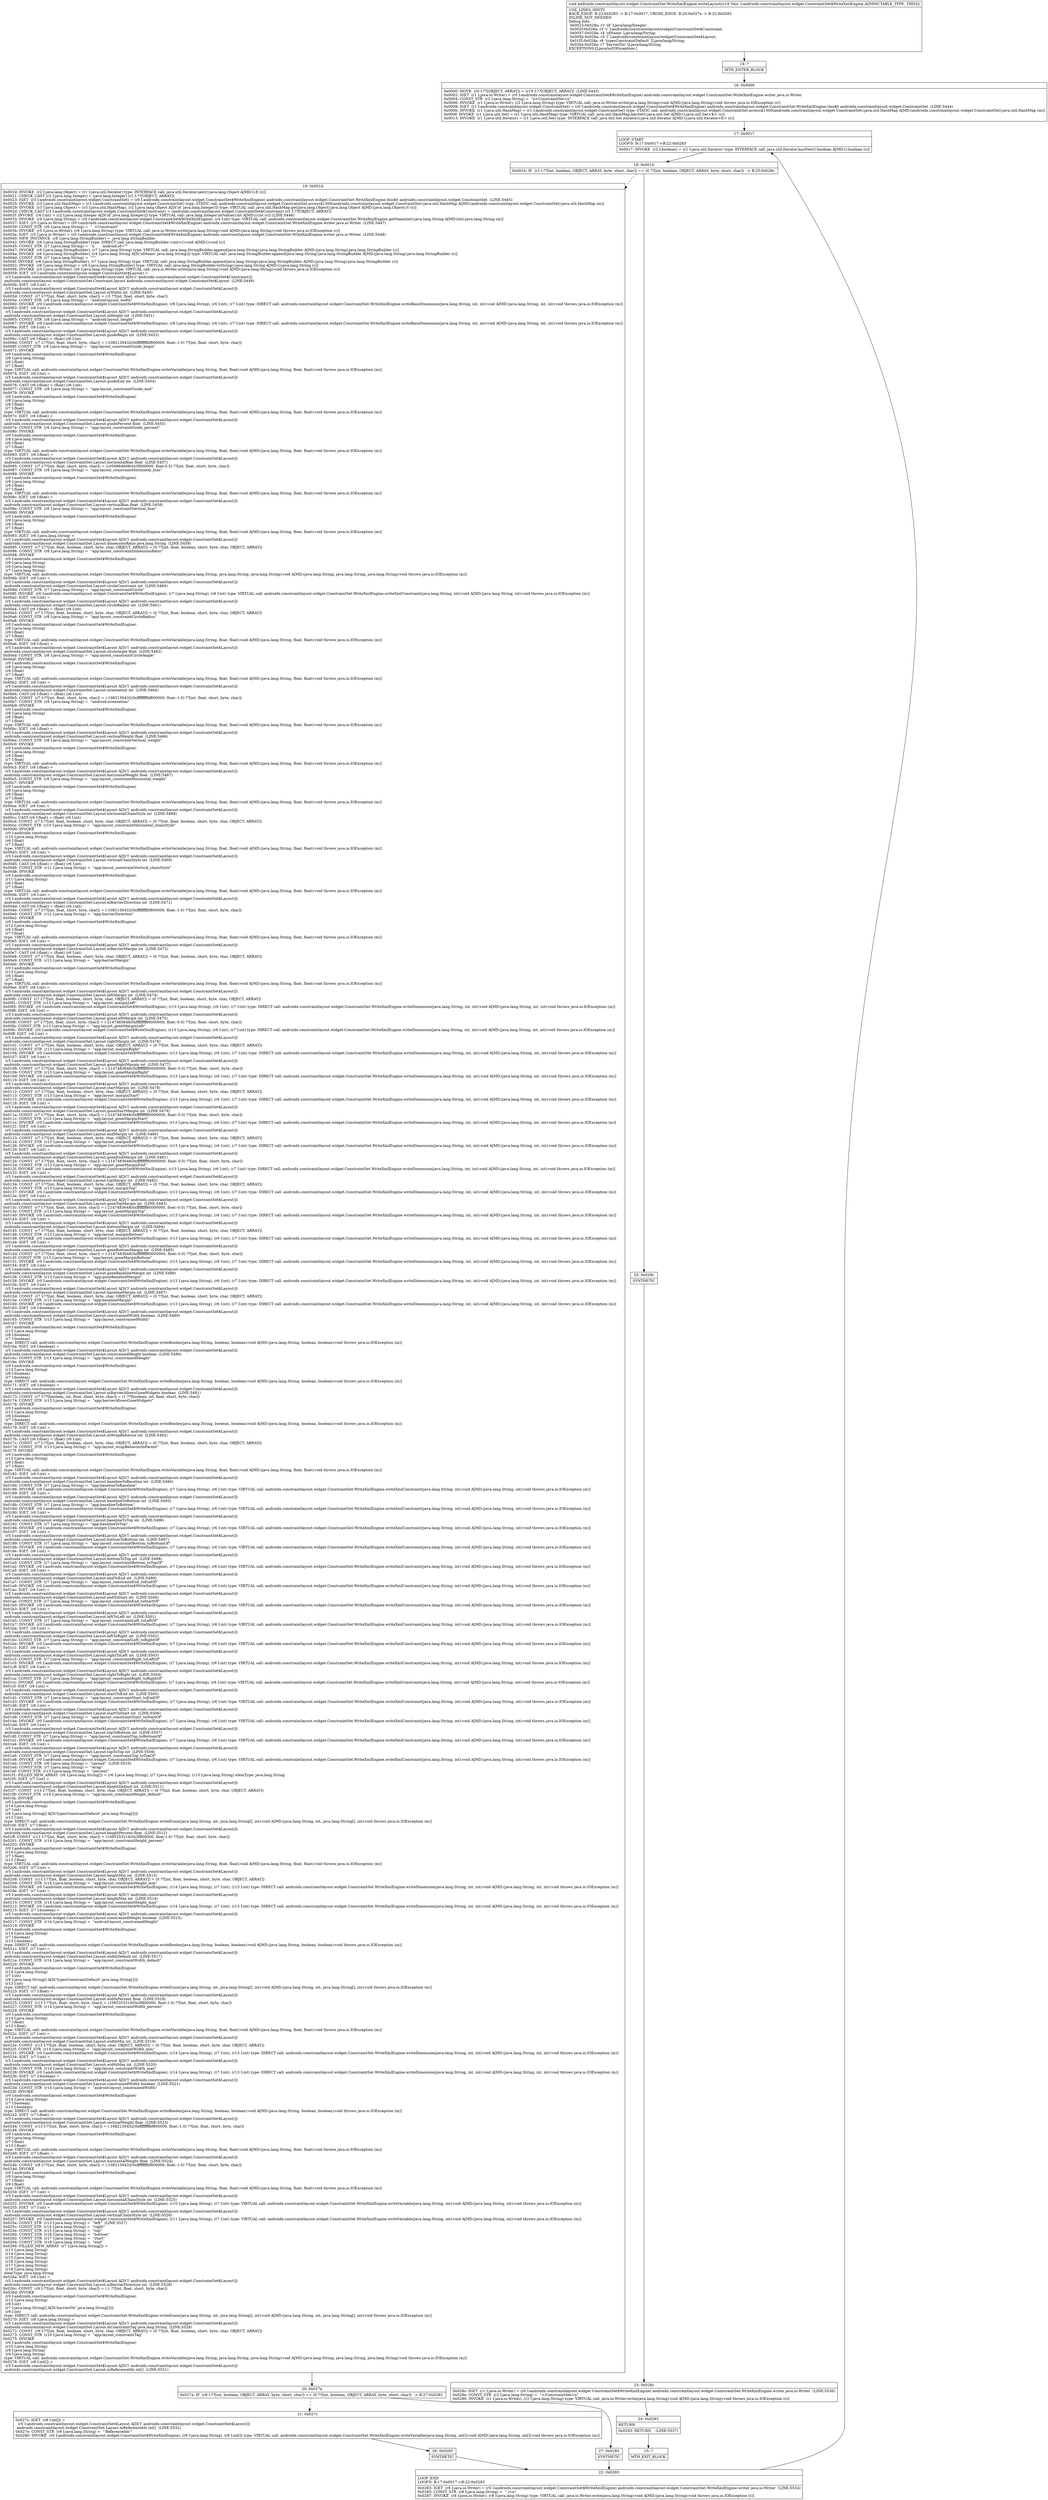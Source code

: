 digraph "CFG forandroidx.constraintlayout.widget.ConstraintSet.WriteXmlEngine.writeLayout()V" {
Node_14 [shape=record,label="{14\:\ ?|MTH_ENTER_BLOCK\l}"];
Node_16 [shape=record,label="{16\:\ 0x0000|0x0000: MOVE  (r0 I:??[OBJECT, ARRAY]) = (r19 I:??[OBJECT, ARRAY])  (LINE:5443)\l0x0002: IGET  (r1 I:java.io.Writer) = (r0 I:androidx.constraintlayout.widget.ConstraintSet$WriteXmlEngine) androidx.constraintlayout.widget.ConstraintSet.WriteXmlEngine.writer java.io.Writer \l0x0004: CONST_STR  (r2 I:java.lang.String) =  \"n\<ConstraintSet\>n\" \l0x0006: INVOKE  (r1 I:java.io.Writer), (r2 I:java.lang.String) type: VIRTUAL call: java.io.Writer.write(java.lang.String):void A[MD:(java.lang.String):void throws java.io.IOException (c)]\l0x0009: IGET  (r1 I:androidx.constraintlayout.widget.ConstraintSet) = (r0 I:androidx.constraintlayout.widget.ConstraintSet$WriteXmlEngine) androidx.constraintlayout.widget.ConstraintSet.WriteXmlEngine.this$0 androidx.constraintlayout.widget.ConstraintSet  (LINE:5444)\l0x000b: INVOKE  (r1 I:java.util.HashMap) = (r1 I:androidx.constraintlayout.widget.ConstraintSet) type: STATIC call: androidx.constraintlayout.widget.ConstraintSet.access$1300(androidx.constraintlayout.widget.ConstraintSet):java.util.HashMap A[MD:(androidx.constraintlayout.widget.ConstraintSet):java.util.HashMap (m)]\l0x000f: INVOKE  (r1 I:java.util.Set) = (r1 I:java.util.HashMap) type: VIRTUAL call: java.util.HashMap.keySet():java.util.Set A[MD:():java.util.Set\<K\> (c)]\l0x0013: INVOKE  (r1 I:java.util.Iterator) = (r1 I:java.util.Set) type: INTERFACE call: java.util.Set.iterator():java.util.Iterator A[MD:():java.util.Iterator\<E\> (c)]\l}"];
Node_17 [shape=record,label="{17\:\ 0x0017|LOOP_START\lLOOP:0: B:17:0x0017\-\>B:22:0x0283\l|0x0017: INVOKE  (r2 I:boolean) = (r1 I:java.util.Iterator) type: INTERFACE call: java.util.Iterator.hasNext():boolean A[MD:():boolean (c)]\l}"];
Node_18 [shape=record,label="{18\:\ 0x001b|0x001b: IF  (r2 I:??[int, boolean, OBJECT, ARRAY, byte, short, char]) == (0 ??[int, boolean, OBJECT, ARRAY, byte, short, char])  \-\> B:25:0x028c \l}"];
Node_19 [shape=record,label="{19\:\ 0x001d|0x001d: INVOKE  (r2 I:java.lang.Object) = (r1 I:java.util.Iterator) type: INTERFACE call: java.util.Iterator.next():java.lang.Object A[MD:():E (c)]\l0x0021: CHECK_CAST (r2 I:java.lang.Integer) = (java.lang.Integer) (r2 I:??[OBJECT, ARRAY]) \l0x0023: IGET  (r3 I:androidx.constraintlayout.widget.ConstraintSet) = (r0 I:androidx.constraintlayout.widget.ConstraintSet$WriteXmlEngine) androidx.constraintlayout.widget.ConstraintSet.WriteXmlEngine.this$0 androidx.constraintlayout.widget.ConstraintSet  (LINE:5445)\l0x0025: INVOKE  (r3 I:java.util.HashMap) = (r3 I:androidx.constraintlayout.widget.ConstraintSet) type: STATIC call: androidx.constraintlayout.widget.ConstraintSet.access$1300(androidx.constraintlayout.widget.ConstraintSet):java.util.HashMap A[MD:(androidx.constraintlayout.widget.ConstraintSet):java.util.HashMap (m)]\l0x0029: INVOKE  (r3 I:java.lang.Object) = (r3 I:java.util.HashMap), (r2 I:java.lang.Object A[D('id' java.lang.Integer)]) type: VIRTUAL call: java.util.HashMap.get(java.lang.Object):java.lang.Object A[MD:(java.lang.Object):V (c)]\l0x002d: CHECK_CAST (r3 I:androidx.constraintlayout.widget.ConstraintSet$Constraint) = (androidx.constraintlayout.widget.ConstraintSet$Constraint) (r3 I:??[OBJECT, ARRAY]) \l0x002f: INVOKE  (r4 I:int) = (r2 I:java.lang.Integer A[D('id' java.lang.Integer)]) type: VIRTUAL call: java.lang.Integer.intValue():int A[MD:():int (c)] (LINE:5446)\l0x0033: INVOKE  (r4 I:java.lang.String) = (r0 I:androidx.constraintlayout.widget.ConstraintSet$WriteXmlEngine), (r4 I:int) type: VIRTUAL call: androidx.constraintlayout.widget.ConstraintSet.WriteXmlEngine.getName(int):java.lang.String A[MD:(int):java.lang.String (m)]\l0x0037: IGET  (r5 I:java.io.Writer) = (r0 I:androidx.constraintlayout.widget.ConstraintSet$WriteXmlEngine) androidx.constraintlayout.widget.ConstraintSet.WriteXmlEngine.writer java.io.Writer  (LINE:5447)\l0x0039: CONST_STR  (r6 I:java.lang.String) =  \"  \<Constraint\" \l0x003b: INVOKE  (r5 I:java.io.Writer), (r6 I:java.lang.String) type: VIRTUAL call: java.io.Writer.write(java.lang.String):void A[MD:(java.lang.String):void throws java.io.IOException (c)]\l0x003e: IGET  (r5 I:java.io.Writer) = (r0 I:androidx.constraintlayout.widget.ConstraintSet$WriteXmlEngine) androidx.constraintlayout.widget.ConstraintSet.WriteXmlEngine.writer java.io.Writer  (LINE:5448)\l0x0040: NEW_INSTANCE  (r6 I:java.lang.StringBuilder) =  java.lang.StringBuilder \l0x0042: INVOKE  (r6 I:java.lang.StringBuilder) type: DIRECT call: java.lang.StringBuilder.\<init\>():void A[MD:():void (c)]\l0x0045: CONST_STR  (r7 I:java.lang.String) =  \"n       android:id=\"\" \l0x0047: INVOKE  (r6 I:java.lang.StringBuilder), (r7 I:java.lang.String) type: VIRTUAL call: java.lang.StringBuilder.append(java.lang.String):java.lang.StringBuilder A[MD:(java.lang.String):java.lang.StringBuilder (c)]\l0x004a: INVOKE  (r6 I:java.lang.StringBuilder), (r4 I:java.lang.String A[D('idName' java.lang.String)]) type: VIRTUAL call: java.lang.StringBuilder.append(java.lang.String):java.lang.StringBuilder A[MD:(java.lang.String):java.lang.StringBuilder (c)]\l0x004d: CONST_STR  (r7 I:java.lang.String) =  \"\"\" \l0x004f: INVOKE  (r6 I:java.lang.StringBuilder), (r7 I:java.lang.String) type: VIRTUAL call: java.lang.StringBuilder.append(java.lang.String):java.lang.StringBuilder A[MD:(java.lang.String):java.lang.StringBuilder (c)]\l0x0052: INVOKE  (r6 I:java.lang.String) = (r6 I:java.lang.StringBuilder) type: VIRTUAL call: java.lang.StringBuilder.toString():java.lang.String A[MD:():java.lang.String (c)]\l0x0056: INVOKE  (r5 I:java.io.Writer), (r6 I:java.lang.String) type: VIRTUAL call: java.io.Writer.write(java.lang.String):void A[MD:(java.lang.String):void throws java.io.IOException (c)]\l0x0059: IGET  (r5 I:androidx.constraintlayout.widget.ConstraintSet$Layout) = \l  (r3 I:androidx.constraintlayout.widget.ConstraintSet$Constraint A[D('c' androidx.constraintlayout.widget.ConstraintSet$Constraint)])\l androidx.constraintlayout.widget.ConstraintSet.Constraint.layout androidx.constraintlayout.widget.ConstraintSet$Layout  (LINE:5449)\l0x005b: IGET  (r6 I:int) = \l  (r5 I:androidx.constraintlayout.widget.ConstraintSet$Layout A[D('l' androidx.constraintlayout.widget.ConstraintSet$Layout)])\l androidx.constraintlayout.widget.ConstraintSet.Layout.mWidth int  (LINE:5450)\l0x005d: CONST  (r7 I:??[int, float, short, byte, char]) = (\-5 ??[int, float, short, byte, char]) \l0x005e: CONST_STR  (r8 I:java.lang.String) =  \"android:layout_width\" \l0x0060: INVOKE  (r0 I:androidx.constraintlayout.widget.ConstraintSet$WriteXmlEngine), (r8 I:java.lang.String), (r6 I:int), (r7 I:int) type: DIRECT call: androidx.constraintlayout.widget.ConstraintSet.WriteXmlEngine.writeBaseDimension(java.lang.String, int, int):void A[MD:(java.lang.String, int, int):void throws java.io.IOException (m)]\l0x0063: IGET  (r6 I:int) = \l  (r5 I:androidx.constraintlayout.widget.ConstraintSet$Layout A[D('l' androidx.constraintlayout.widget.ConstraintSet$Layout)])\l androidx.constraintlayout.widget.ConstraintSet.Layout.mHeight int  (LINE:5451)\l0x0065: CONST_STR  (r8 I:java.lang.String) =  \"android:layout_height\" \l0x0067: INVOKE  (r0 I:androidx.constraintlayout.widget.ConstraintSet$WriteXmlEngine), (r8 I:java.lang.String), (r6 I:int), (r7 I:int) type: DIRECT call: androidx.constraintlayout.widget.ConstraintSet.WriteXmlEngine.writeBaseDimension(java.lang.String, int, int):void A[MD:(java.lang.String, int, int):void throws java.io.IOException (m)]\l0x006a: IGET  (r6 I:int) = \l  (r5 I:androidx.constraintlayout.widget.ConstraintSet$Layout A[D('l' androidx.constraintlayout.widget.ConstraintSet$Layout)])\l androidx.constraintlayout.widget.ConstraintSet.Layout.guideBegin int  (LINE:5453)\l0x006c: CAST (r6 I:float) = (float) (r6 I:int) \l0x006d: CONST  (r7 I:??[int, float, short, byte, char]) = (\-1082130432(0xffffffffbf800000, float:\-1.0) ??[int, float, short, byte, char]) \l0x006f: CONST_STR  (r8 I:java.lang.String) =  \"app:layout_constraintGuide_begin\" \l0x0071: INVOKE  \l  (r0 I:androidx.constraintlayout.widget.ConstraintSet$WriteXmlEngine)\l  (r8 I:java.lang.String)\l  (r6 I:float)\l  (r7 I:float)\l type: VIRTUAL call: androidx.constraintlayout.widget.ConstraintSet.WriteXmlEngine.writeVariable(java.lang.String, float, float):void A[MD:(java.lang.String, float, float):void throws java.io.IOException (m)]\l0x0074: IGET  (r6 I:int) = \l  (r5 I:androidx.constraintlayout.widget.ConstraintSet$Layout A[D('l' androidx.constraintlayout.widget.ConstraintSet$Layout)])\l androidx.constraintlayout.widget.ConstraintSet.Layout.guideEnd int  (LINE:5454)\l0x0076: CAST (r6 I:float) = (float) (r6 I:int) \l0x0077: CONST_STR  (r8 I:java.lang.String) =  \"app:layout_constraintGuide_end\" \l0x0079: INVOKE  \l  (r0 I:androidx.constraintlayout.widget.ConstraintSet$WriteXmlEngine)\l  (r8 I:java.lang.String)\l  (r6 I:float)\l  (r7 I:float)\l type: VIRTUAL call: androidx.constraintlayout.widget.ConstraintSet.WriteXmlEngine.writeVariable(java.lang.String, float, float):void A[MD:(java.lang.String, float, float):void throws java.io.IOException (m)]\l0x007c: IGET  (r6 I:float) = \l  (r5 I:androidx.constraintlayout.widget.ConstraintSet$Layout A[D('l' androidx.constraintlayout.widget.ConstraintSet$Layout)])\l androidx.constraintlayout.widget.ConstraintSet.Layout.guidePercent float  (LINE:5455)\l0x007e: CONST_STR  (r8 I:java.lang.String) =  \"app:layout_constraintGuide_percent\" \l0x0080: INVOKE  \l  (r0 I:androidx.constraintlayout.widget.ConstraintSet$WriteXmlEngine)\l  (r8 I:java.lang.String)\l  (r6 I:float)\l  (r7 I:float)\l type: VIRTUAL call: androidx.constraintlayout.widget.ConstraintSet.WriteXmlEngine.writeVariable(java.lang.String, float, float):void A[MD:(java.lang.String, float, float):void throws java.io.IOException (m)]\l0x0083: IGET  (r6 I:float) = \l  (r5 I:androidx.constraintlayout.widget.ConstraintSet$Layout A[D('l' androidx.constraintlayout.widget.ConstraintSet$Layout)])\l androidx.constraintlayout.widget.ConstraintSet.Layout.horizontalBias float  (LINE:5457)\l0x0085: CONST  (r7 I:??[int, float, short, byte, char]) = (1056964608(0x3f000000, float:0.5) ??[int, float, short, byte, char]) \l0x0087: CONST_STR  (r8 I:java.lang.String) =  \"app:layout_constraintHorizontal_bias\" \l0x0089: INVOKE  \l  (r0 I:androidx.constraintlayout.widget.ConstraintSet$WriteXmlEngine)\l  (r8 I:java.lang.String)\l  (r6 I:float)\l  (r7 I:float)\l type: VIRTUAL call: androidx.constraintlayout.widget.ConstraintSet.WriteXmlEngine.writeVariable(java.lang.String, float, float):void A[MD:(java.lang.String, float, float):void throws java.io.IOException (m)]\l0x008c: IGET  (r6 I:float) = \l  (r5 I:androidx.constraintlayout.widget.ConstraintSet$Layout A[D('l' androidx.constraintlayout.widget.ConstraintSet$Layout)])\l androidx.constraintlayout.widget.ConstraintSet.Layout.verticalBias float  (LINE:5458)\l0x008e: CONST_STR  (r8 I:java.lang.String) =  \"app:layout_constraintVertical_bias\" \l0x0090: INVOKE  \l  (r0 I:androidx.constraintlayout.widget.ConstraintSet$WriteXmlEngine)\l  (r8 I:java.lang.String)\l  (r6 I:float)\l  (r7 I:float)\l type: VIRTUAL call: androidx.constraintlayout.widget.ConstraintSet.WriteXmlEngine.writeVariable(java.lang.String, float, float):void A[MD:(java.lang.String, float, float):void throws java.io.IOException (m)]\l0x0093: IGET  (r6 I:java.lang.String) = \l  (r5 I:androidx.constraintlayout.widget.ConstraintSet$Layout A[D('l' androidx.constraintlayout.widget.ConstraintSet$Layout)])\l androidx.constraintlayout.widget.ConstraintSet.Layout.dimensionRatio java.lang.String  (LINE:5459)\l0x0095: CONST  (r7 I:??[int, float, boolean, short, byte, char, OBJECT, ARRAY]) = (0 ??[int, float, boolean, short, byte, char, OBJECT, ARRAY]) \l0x0096: CONST_STR  (r8 I:java.lang.String) =  \"app:layout_constraintDimensionRatio\" \l0x0098: INVOKE  \l  (r0 I:androidx.constraintlayout.widget.ConstraintSet$WriteXmlEngine)\l  (r8 I:java.lang.String)\l  (r6 I:java.lang.String)\l  (r7 I:java.lang.String)\l type: VIRTUAL call: androidx.constraintlayout.widget.ConstraintSet.WriteXmlEngine.writeVariable(java.lang.String, java.lang.String, java.lang.String):void A[MD:(java.lang.String, java.lang.String, java.lang.String):void throws java.io.IOException (m)]\l0x009b: IGET  (r6 I:int) = \l  (r5 I:androidx.constraintlayout.widget.ConstraintSet$Layout A[D('l' androidx.constraintlayout.widget.ConstraintSet$Layout)])\l androidx.constraintlayout.widget.ConstraintSet.Layout.circleConstraint int  (LINE:5460)\l0x009d: CONST_STR  (r7 I:java.lang.String) =  \"app:layout_constraintCircle\" \l0x009f: INVOKE  (r0 I:androidx.constraintlayout.widget.ConstraintSet$WriteXmlEngine), (r7 I:java.lang.String), (r6 I:int) type: VIRTUAL call: androidx.constraintlayout.widget.ConstraintSet.WriteXmlEngine.writeXmlConstraint(java.lang.String, int):void A[MD:(java.lang.String, int):void throws java.io.IOException (m)]\l0x00a2: IGET  (r6 I:int) = \l  (r5 I:androidx.constraintlayout.widget.ConstraintSet$Layout A[D('l' androidx.constraintlayout.widget.ConstraintSet$Layout)])\l androidx.constraintlayout.widget.ConstraintSet.Layout.circleRadius int  (LINE:5461)\l0x00a4: CAST (r6 I:float) = (float) (r6 I:int) \l0x00a5: CONST  (r7 I:??[int, float, boolean, short, byte, char, OBJECT, ARRAY]) = (0 ??[int, float, boolean, short, byte, char, OBJECT, ARRAY]) \l0x00a6: CONST_STR  (r8 I:java.lang.String) =  \"app:layout_constraintCircleRadius\" \l0x00a8: INVOKE  \l  (r0 I:androidx.constraintlayout.widget.ConstraintSet$WriteXmlEngine)\l  (r8 I:java.lang.String)\l  (r6 I:float)\l  (r7 I:float)\l type: VIRTUAL call: androidx.constraintlayout.widget.ConstraintSet.WriteXmlEngine.writeVariable(java.lang.String, float, float):void A[MD:(java.lang.String, float, float):void throws java.io.IOException (m)]\l0x00ab: IGET  (r6 I:float) = \l  (r5 I:androidx.constraintlayout.widget.ConstraintSet$Layout A[D('l' androidx.constraintlayout.widget.ConstraintSet$Layout)])\l androidx.constraintlayout.widget.ConstraintSet.Layout.circleAngle float  (LINE:5462)\l0x00ad: CONST_STR  (r8 I:java.lang.String) =  \"app:layout_constraintCircleAngle\" \l0x00af: INVOKE  \l  (r0 I:androidx.constraintlayout.widget.ConstraintSet$WriteXmlEngine)\l  (r8 I:java.lang.String)\l  (r6 I:float)\l  (r7 I:float)\l type: VIRTUAL call: androidx.constraintlayout.widget.ConstraintSet.WriteXmlEngine.writeVariable(java.lang.String, float, float):void A[MD:(java.lang.String, float, float):void throws java.io.IOException (m)]\l0x00b2: IGET  (r6 I:int) = \l  (r5 I:androidx.constraintlayout.widget.ConstraintSet$Layout A[D('l' androidx.constraintlayout.widget.ConstraintSet$Layout)])\l androidx.constraintlayout.widget.ConstraintSet.Layout.orientation int  (LINE:5464)\l0x00b4: CAST (r6 I:float) = (float) (r6 I:int) \l0x00b5: CONST  (r7 I:??[int, float, short, byte, char]) = (\-1082130432(0xffffffffbf800000, float:\-1.0) ??[int, float, short, byte, char]) \l0x00b7: CONST_STR  (r8 I:java.lang.String) =  \"android:orientation\" \l0x00b9: INVOKE  \l  (r0 I:androidx.constraintlayout.widget.ConstraintSet$WriteXmlEngine)\l  (r8 I:java.lang.String)\l  (r6 I:float)\l  (r7 I:float)\l type: VIRTUAL call: androidx.constraintlayout.widget.ConstraintSet.WriteXmlEngine.writeVariable(java.lang.String, float, float):void A[MD:(java.lang.String, float, float):void throws java.io.IOException (m)]\l0x00bc: IGET  (r6 I:float) = \l  (r5 I:androidx.constraintlayout.widget.ConstraintSet$Layout A[D('l' androidx.constraintlayout.widget.ConstraintSet$Layout)])\l androidx.constraintlayout.widget.ConstraintSet.Layout.verticalWeight float  (LINE:5466)\l0x00be: CONST_STR  (r8 I:java.lang.String) =  \"app:layout_constraintVertical_weight\" \l0x00c0: INVOKE  \l  (r0 I:androidx.constraintlayout.widget.ConstraintSet$WriteXmlEngine)\l  (r8 I:java.lang.String)\l  (r6 I:float)\l  (r7 I:float)\l type: VIRTUAL call: androidx.constraintlayout.widget.ConstraintSet.WriteXmlEngine.writeVariable(java.lang.String, float, float):void A[MD:(java.lang.String, float, float):void throws java.io.IOException (m)]\l0x00c3: IGET  (r6 I:float) = \l  (r5 I:androidx.constraintlayout.widget.ConstraintSet$Layout A[D('l' androidx.constraintlayout.widget.ConstraintSet$Layout)])\l androidx.constraintlayout.widget.ConstraintSet.Layout.horizontalWeight float  (LINE:5467)\l0x00c5: CONST_STR  (r9 I:java.lang.String) =  \"app:layout_constraintHorizontal_weight\" \l0x00c7: INVOKE  \l  (r0 I:androidx.constraintlayout.widget.ConstraintSet$WriteXmlEngine)\l  (r9 I:java.lang.String)\l  (r6 I:float)\l  (r7 I:float)\l type: VIRTUAL call: androidx.constraintlayout.widget.ConstraintSet.WriteXmlEngine.writeVariable(java.lang.String, float, float):void A[MD:(java.lang.String, float, float):void throws java.io.IOException (m)]\l0x00ca: IGET  (r6 I:int) = \l  (r5 I:androidx.constraintlayout.widget.ConstraintSet$Layout A[D('l' androidx.constraintlayout.widget.ConstraintSet$Layout)])\l androidx.constraintlayout.widget.ConstraintSet.Layout.horizontalChainStyle int  (LINE:5468)\l0x00cc: CAST (r6 I:float) = (float) (r6 I:int) \l0x00cd: CONST  (r7 I:??[int, float, boolean, short, byte, char, OBJECT, ARRAY]) = (0 ??[int, float, boolean, short, byte, char, OBJECT, ARRAY]) \l0x00ce: CONST_STR  (r10 I:java.lang.String) =  \"app:layout_constraintHorizontal_chainStyle\" \l0x00d0: INVOKE  \l  (r0 I:androidx.constraintlayout.widget.ConstraintSet$WriteXmlEngine)\l  (r10 I:java.lang.String)\l  (r6 I:float)\l  (r7 I:float)\l type: VIRTUAL call: androidx.constraintlayout.widget.ConstraintSet.WriteXmlEngine.writeVariable(java.lang.String, float, float):void A[MD:(java.lang.String, float, float):void throws java.io.IOException (m)]\l0x00d3: IGET  (r6 I:int) = \l  (r5 I:androidx.constraintlayout.widget.ConstraintSet$Layout A[D('l' androidx.constraintlayout.widget.ConstraintSet$Layout)])\l androidx.constraintlayout.widget.ConstraintSet.Layout.verticalChainStyle int  (LINE:5469)\l0x00d5: CAST (r6 I:float) = (float) (r6 I:int) \l0x00d6: CONST_STR  (r11 I:java.lang.String) =  \"app:layout_constraintVertical_chainStyle\" \l0x00d8: INVOKE  \l  (r0 I:androidx.constraintlayout.widget.ConstraintSet$WriteXmlEngine)\l  (r11 I:java.lang.String)\l  (r6 I:float)\l  (r7 I:float)\l type: VIRTUAL call: androidx.constraintlayout.widget.ConstraintSet.WriteXmlEngine.writeVariable(java.lang.String, float, float):void A[MD:(java.lang.String, float, float):void throws java.io.IOException (m)]\l0x00db: IGET  (r6 I:int) = \l  (r5 I:androidx.constraintlayout.widget.ConstraintSet$Layout A[D('l' androidx.constraintlayout.widget.ConstraintSet$Layout)])\l androidx.constraintlayout.widget.ConstraintSet.Layout.mBarrierDirection int  (LINE:5471)\l0x00dd: CAST (r6 I:float) = (float) (r6 I:int) \l0x00de: CONST  (r7 I:??[int, float, short, byte, char]) = (\-1082130432(0xffffffffbf800000, float:\-1.0) ??[int, float, short, byte, char]) \l0x00e0: CONST_STR  (r12 I:java.lang.String) =  \"app:barrierDirection\" \l0x00e2: INVOKE  \l  (r0 I:androidx.constraintlayout.widget.ConstraintSet$WriteXmlEngine)\l  (r12 I:java.lang.String)\l  (r6 I:float)\l  (r7 I:float)\l type: VIRTUAL call: androidx.constraintlayout.widget.ConstraintSet.WriteXmlEngine.writeVariable(java.lang.String, float, float):void A[MD:(java.lang.String, float, float):void throws java.io.IOException (m)]\l0x00e5: IGET  (r6 I:int) = \l  (r5 I:androidx.constraintlayout.widget.ConstraintSet$Layout A[D('l' androidx.constraintlayout.widget.ConstraintSet$Layout)])\l androidx.constraintlayout.widget.ConstraintSet.Layout.mBarrierMargin int  (LINE:5472)\l0x00e7: CAST (r6 I:float) = (float) (r6 I:int) \l0x00e8: CONST  (r7 I:??[int, float, boolean, short, byte, char, OBJECT, ARRAY]) = (0 ??[int, float, boolean, short, byte, char, OBJECT, ARRAY]) \l0x00e9: CONST_STR  (r13 I:java.lang.String) =  \"app:barrierMargin\" \l0x00eb: INVOKE  \l  (r0 I:androidx.constraintlayout.widget.ConstraintSet$WriteXmlEngine)\l  (r13 I:java.lang.String)\l  (r6 I:float)\l  (r7 I:float)\l type: VIRTUAL call: androidx.constraintlayout.widget.ConstraintSet.WriteXmlEngine.writeVariable(java.lang.String, float, float):void A[MD:(java.lang.String, float, float):void throws java.io.IOException (m)]\l0x00ee: IGET  (r6 I:int) = \l  (r5 I:androidx.constraintlayout.widget.ConstraintSet$Layout A[D('l' androidx.constraintlayout.widget.ConstraintSet$Layout)])\l androidx.constraintlayout.widget.ConstraintSet.Layout.leftMargin int  (LINE:5474)\l0x00f0: CONST  (r7 I:??[int, float, boolean, short, byte, char, OBJECT, ARRAY]) = (0 ??[int, float, boolean, short, byte, char, OBJECT, ARRAY]) \l0x00f1: CONST_STR  (r13 I:java.lang.String) =  \"app:layout_marginLeft\" \l0x00f3: INVOKE  (r0 I:androidx.constraintlayout.widget.ConstraintSet$WriteXmlEngine), (r13 I:java.lang.String), (r6 I:int), (r7 I:int) type: DIRECT call: androidx.constraintlayout.widget.ConstraintSet.WriteXmlEngine.writeDimension(java.lang.String, int, int):void A[MD:(java.lang.String, int, int):void throws java.io.IOException (m)]\l0x00f6: IGET  (r6 I:int) = \l  (r5 I:androidx.constraintlayout.widget.ConstraintSet$Layout A[D('l' androidx.constraintlayout.widget.ConstraintSet$Layout)])\l androidx.constraintlayout.widget.ConstraintSet.Layout.goneLeftMargin int  (LINE:5475)\l0x00f8: CONST  (r7 I:??[int, float, short, byte, char]) = (\-2147483648(0xffffffff80000000, float:\-0.0) ??[int, float, short, byte, char]) \l0x00fa: CONST_STR  (r13 I:java.lang.String) =  \"app:layout_goneMarginLeft\" \l0x00fc: INVOKE  (r0 I:androidx.constraintlayout.widget.ConstraintSet$WriteXmlEngine), (r13 I:java.lang.String), (r6 I:int), (r7 I:int) type: DIRECT call: androidx.constraintlayout.widget.ConstraintSet.WriteXmlEngine.writeDimension(java.lang.String, int, int):void A[MD:(java.lang.String, int, int):void throws java.io.IOException (m)]\l0x00ff: IGET  (r6 I:int) = \l  (r5 I:androidx.constraintlayout.widget.ConstraintSet$Layout A[D('l' androidx.constraintlayout.widget.ConstraintSet$Layout)])\l androidx.constraintlayout.widget.ConstraintSet.Layout.rightMargin int  (LINE:5476)\l0x0101: CONST  (r7 I:??[int, float, boolean, short, byte, char, OBJECT, ARRAY]) = (0 ??[int, float, boolean, short, byte, char, OBJECT, ARRAY]) \l0x0102: CONST_STR  (r13 I:java.lang.String) =  \"app:layout_marginRight\" \l0x0104: INVOKE  (r0 I:androidx.constraintlayout.widget.ConstraintSet$WriteXmlEngine), (r13 I:java.lang.String), (r6 I:int), (r7 I:int) type: DIRECT call: androidx.constraintlayout.widget.ConstraintSet.WriteXmlEngine.writeDimension(java.lang.String, int, int):void A[MD:(java.lang.String, int, int):void throws java.io.IOException (m)]\l0x0107: IGET  (r6 I:int) = \l  (r5 I:androidx.constraintlayout.widget.ConstraintSet$Layout A[D('l' androidx.constraintlayout.widget.ConstraintSet$Layout)])\l androidx.constraintlayout.widget.ConstraintSet.Layout.goneRightMargin int  (LINE:5477)\l0x0109: CONST  (r7 I:??[int, float, short, byte, char]) = (\-2147483648(0xffffffff80000000, float:\-0.0) ??[int, float, short, byte, char]) \l0x010b: CONST_STR  (r13 I:java.lang.String) =  \"app:layout_goneMarginRight\" \l0x010d: INVOKE  (r0 I:androidx.constraintlayout.widget.ConstraintSet$WriteXmlEngine), (r13 I:java.lang.String), (r6 I:int), (r7 I:int) type: DIRECT call: androidx.constraintlayout.widget.ConstraintSet.WriteXmlEngine.writeDimension(java.lang.String, int, int):void A[MD:(java.lang.String, int, int):void throws java.io.IOException (m)]\l0x0110: IGET  (r6 I:int) = \l  (r5 I:androidx.constraintlayout.widget.ConstraintSet$Layout A[D('l' androidx.constraintlayout.widget.ConstraintSet$Layout)])\l androidx.constraintlayout.widget.ConstraintSet.Layout.startMargin int  (LINE:5478)\l0x0112: CONST  (r7 I:??[int, float, boolean, short, byte, char, OBJECT, ARRAY]) = (0 ??[int, float, boolean, short, byte, char, OBJECT, ARRAY]) \l0x0113: CONST_STR  (r13 I:java.lang.String) =  \"app:layout_marginStart\" \l0x0115: INVOKE  (r0 I:androidx.constraintlayout.widget.ConstraintSet$WriteXmlEngine), (r13 I:java.lang.String), (r6 I:int), (r7 I:int) type: DIRECT call: androidx.constraintlayout.widget.ConstraintSet.WriteXmlEngine.writeDimension(java.lang.String, int, int):void A[MD:(java.lang.String, int, int):void throws java.io.IOException (m)]\l0x0118: IGET  (r6 I:int) = \l  (r5 I:androidx.constraintlayout.widget.ConstraintSet$Layout A[D('l' androidx.constraintlayout.widget.ConstraintSet$Layout)])\l androidx.constraintlayout.widget.ConstraintSet.Layout.goneStartMargin int  (LINE:5479)\l0x011a: CONST  (r7 I:??[int, float, short, byte, char]) = (\-2147483648(0xffffffff80000000, float:\-0.0) ??[int, float, short, byte, char]) \l0x011c: CONST_STR  (r13 I:java.lang.String) =  \"app:layout_goneMarginStart\" \l0x011e: INVOKE  (r0 I:androidx.constraintlayout.widget.ConstraintSet$WriteXmlEngine), (r13 I:java.lang.String), (r6 I:int), (r7 I:int) type: DIRECT call: androidx.constraintlayout.widget.ConstraintSet.WriteXmlEngine.writeDimension(java.lang.String, int, int):void A[MD:(java.lang.String, int, int):void throws java.io.IOException (m)]\l0x0121: IGET  (r6 I:int) = \l  (r5 I:androidx.constraintlayout.widget.ConstraintSet$Layout A[D('l' androidx.constraintlayout.widget.ConstraintSet$Layout)])\l androidx.constraintlayout.widget.ConstraintSet.Layout.endMargin int  (LINE:5480)\l0x0123: CONST  (r7 I:??[int, float, boolean, short, byte, char, OBJECT, ARRAY]) = (0 ??[int, float, boolean, short, byte, char, OBJECT, ARRAY]) \l0x0124: CONST_STR  (r13 I:java.lang.String) =  \"app:layout_marginEnd\" \l0x0126: INVOKE  (r0 I:androidx.constraintlayout.widget.ConstraintSet$WriteXmlEngine), (r13 I:java.lang.String), (r6 I:int), (r7 I:int) type: DIRECT call: androidx.constraintlayout.widget.ConstraintSet.WriteXmlEngine.writeDimension(java.lang.String, int, int):void A[MD:(java.lang.String, int, int):void throws java.io.IOException (m)]\l0x0129: IGET  (r6 I:int) = \l  (r5 I:androidx.constraintlayout.widget.ConstraintSet$Layout A[D('l' androidx.constraintlayout.widget.ConstraintSet$Layout)])\l androidx.constraintlayout.widget.ConstraintSet.Layout.goneEndMargin int  (LINE:5481)\l0x012b: CONST  (r7 I:??[int, float, short, byte, char]) = (\-2147483648(0xffffffff80000000, float:\-0.0) ??[int, float, short, byte, char]) \l0x012d: CONST_STR  (r13 I:java.lang.String) =  \"app:layout_goneMarginEnd\" \l0x012f: INVOKE  (r0 I:androidx.constraintlayout.widget.ConstraintSet$WriteXmlEngine), (r13 I:java.lang.String), (r6 I:int), (r7 I:int) type: DIRECT call: androidx.constraintlayout.widget.ConstraintSet.WriteXmlEngine.writeDimension(java.lang.String, int, int):void A[MD:(java.lang.String, int, int):void throws java.io.IOException (m)]\l0x0132: IGET  (r6 I:int) = \l  (r5 I:androidx.constraintlayout.widget.ConstraintSet$Layout A[D('l' androidx.constraintlayout.widget.ConstraintSet$Layout)])\l androidx.constraintlayout.widget.ConstraintSet.Layout.topMargin int  (LINE:5482)\l0x0134: CONST  (r7 I:??[int, float, boolean, short, byte, char, OBJECT, ARRAY]) = (0 ??[int, float, boolean, short, byte, char, OBJECT, ARRAY]) \l0x0135: CONST_STR  (r13 I:java.lang.String) =  \"app:layout_marginTop\" \l0x0137: INVOKE  (r0 I:androidx.constraintlayout.widget.ConstraintSet$WriteXmlEngine), (r13 I:java.lang.String), (r6 I:int), (r7 I:int) type: DIRECT call: androidx.constraintlayout.widget.ConstraintSet.WriteXmlEngine.writeDimension(java.lang.String, int, int):void A[MD:(java.lang.String, int, int):void throws java.io.IOException (m)]\l0x013a: IGET  (r6 I:int) = \l  (r5 I:androidx.constraintlayout.widget.ConstraintSet$Layout A[D('l' androidx.constraintlayout.widget.ConstraintSet$Layout)])\l androidx.constraintlayout.widget.ConstraintSet.Layout.goneTopMargin int  (LINE:5483)\l0x013c: CONST  (r7 I:??[int, float, short, byte, char]) = (\-2147483648(0xffffffff80000000, float:\-0.0) ??[int, float, short, byte, char]) \l0x013e: CONST_STR  (r13 I:java.lang.String) =  \"app:layout_goneMarginTop\" \l0x0140: INVOKE  (r0 I:androidx.constraintlayout.widget.ConstraintSet$WriteXmlEngine), (r13 I:java.lang.String), (r6 I:int), (r7 I:int) type: DIRECT call: androidx.constraintlayout.widget.ConstraintSet.WriteXmlEngine.writeDimension(java.lang.String, int, int):void A[MD:(java.lang.String, int, int):void throws java.io.IOException (m)]\l0x0143: IGET  (r6 I:int) = \l  (r5 I:androidx.constraintlayout.widget.ConstraintSet$Layout A[D('l' androidx.constraintlayout.widget.ConstraintSet$Layout)])\l androidx.constraintlayout.widget.ConstraintSet.Layout.bottomMargin int  (LINE:5484)\l0x0145: CONST  (r7 I:??[int, float, boolean, short, byte, char, OBJECT, ARRAY]) = (0 ??[int, float, boolean, short, byte, char, OBJECT, ARRAY]) \l0x0146: CONST_STR  (r13 I:java.lang.String) =  \"app:layout_marginBottom\" \l0x0148: INVOKE  (r0 I:androidx.constraintlayout.widget.ConstraintSet$WriteXmlEngine), (r13 I:java.lang.String), (r6 I:int), (r7 I:int) type: DIRECT call: androidx.constraintlayout.widget.ConstraintSet.WriteXmlEngine.writeDimension(java.lang.String, int, int):void A[MD:(java.lang.String, int, int):void throws java.io.IOException (m)]\l0x014b: IGET  (r6 I:int) = \l  (r5 I:androidx.constraintlayout.widget.ConstraintSet$Layout A[D('l' androidx.constraintlayout.widget.ConstraintSet$Layout)])\l androidx.constraintlayout.widget.ConstraintSet.Layout.goneBottomMargin int  (LINE:5485)\l0x014d: CONST  (r7 I:??[int, float, short, byte, char]) = (\-2147483648(0xffffffff80000000, float:\-0.0) ??[int, float, short, byte, char]) \l0x014f: CONST_STR  (r13 I:java.lang.String) =  \"app:layout_goneMarginBottom\" \l0x0151: INVOKE  (r0 I:androidx.constraintlayout.widget.ConstraintSet$WriteXmlEngine), (r13 I:java.lang.String), (r6 I:int), (r7 I:int) type: DIRECT call: androidx.constraintlayout.widget.ConstraintSet.WriteXmlEngine.writeDimension(java.lang.String, int, int):void A[MD:(java.lang.String, int, int):void throws java.io.IOException (m)]\l0x0154: IGET  (r6 I:int) = \l  (r5 I:androidx.constraintlayout.widget.ConstraintSet$Layout A[D('l' androidx.constraintlayout.widget.ConstraintSet$Layout)])\l androidx.constraintlayout.widget.ConstraintSet.Layout.goneBaselineMargin int  (LINE:5486)\l0x0156: CONST_STR  (r13 I:java.lang.String) =  \"app:goneBaselineMargin\" \l0x0158: INVOKE  (r0 I:androidx.constraintlayout.widget.ConstraintSet$WriteXmlEngine), (r13 I:java.lang.String), (r6 I:int), (r7 I:int) type: DIRECT call: androidx.constraintlayout.widget.ConstraintSet.WriteXmlEngine.writeDimension(java.lang.String, int, int):void A[MD:(java.lang.String, int, int):void throws java.io.IOException (m)]\l0x015b: IGET  (r6 I:int) = \l  (r5 I:androidx.constraintlayout.widget.ConstraintSet$Layout A[D('l' androidx.constraintlayout.widget.ConstraintSet$Layout)])\l androidx.constraintlayout.widget.ConstraintSet.Layout.baselineMargin int  (LINE:5487)\l0x015d: CONST  (r7 I:??[int, float, boolean, short, byte, char, OBJECT, ARRAY]) = (0 ??[int, float, boolean, short, byte, char, OBJECT, ARRAY]) \l0x015e: CONST_STR  (r13 I:java.lang.String) =  \"app:baselineMargin\" \l0x0160: INVOKE  (r0 I:androidx.constraintlayout.widget.ConstraintSet$WriteXmlEngine), (r13 I:java.lang.String), (r6 I:int), (r7 I:int) type: DIRECT call: androidx.constraintlayout.widget.ConstraintSet.WriteXmlEngine.writeDimension(java.lang.String, int, int):void A[MD:(java.lang.String, int, int):void throws java.io.IOException (m)]\l0x0163: IGET  (r6 I:boolean) = \l  (r5 I:androidx.constraintlayout.widget.ConstraintSet$Layout A[D('l' androidx.constraintlayout.widget.ConstraintSet$Layout)])\l androidx.constraintlayout.widget.ConstraintSet.Layout.constrainedWidth boolean  (LINE:5489)\l0x0165: CONST_STR  (r13 I:java.lang.String) =  \"app:layout_constrainedWidth\" \l0x0167: INVOKE  \l  (r0 I:androidx.constraintlayout.widget.ConstraintSet$WriteXmlEngine)\l  (r13 I:java.lang.String)\l  (r6 I:boolean)\l  (r7 I:boolean)\l type: DIRECT call: androidx.constraintlayout.widget.ConstraintSet.WriteXmlEngine.writeBoolen(java.lang.String, boolean, boolean):void A[MD:(java.lang.String, boolean, boolean):void throws java.io.IOException (m)]\l0x016a: IGET  (r6 I:boolean) = \l  (r5 I:androidx.constraintlayout.widget.ConstraintSet$Layout A[D('l' androidx.constraintlayout.widget.ConstraintSet$Layout)])\l androidx.constraintlayout.widget.ConstraintSet.Layout.constrainedHeight boolean  (LINE:5490)\l0x016c: CONST_STR  (r13 I:java.lang.String) =  \"app:layout_constrainedHeight\" \l0x016e: INVOKE  \l  (r0 I:androidx.constraintlayout.widget.ConstraintSet$WriteXmlEngine)\l  (r13 I:java.lang.String)\l  (r6 I:boolean)\l  (r7 I:boolean)\l type: DIRECT call: androidx.constraintlayout.widget.ConstraintSet.WriteXmlEngine.writeBoolen(java.lang.String, boolean, boolean):void A[MD:(java.lang.String, boolean, boolean):void throws java.io.IOException (m)]\l0x0171: IGET  (r6 I:boolean) = \l  (r5 I:androidx.constraintlayout.widget.ConstraintSet$Layout A[D('l' androidx.constraintlayout.widget.ConstraintSet$Layout)])\l androidx.constraintlayout.widget.ConstraintSet.Layout.mBarrierAllowsGoneWidgets boolean  (LINE:5491)\l0x0173: CONST  (r7 I:??[boolean, int, float, short, byte, char]) = (1 ??[boolean, int, float, short, byte, char]) \l0x0174: CONST_STR  (r13 I:java.lang.String) =  \"app:barrierAllowsGoneWidgets\" \l0x0176: INVOKE  \l  (r0 I:androidx.constraintlayout.widget.ConstraintSet$WriteXmlEngine)\l  (r13 I:java.lang.String)\l  (r6 I:boolean)\l  (r7 I:boolean)\l type: DIRECT call: androidx.constraintlayout.widget.ConstraintSet.WriteXmlEngine.writeBoolen(java.lang.String, boolean, boolean):void A[MD:(java.lang.String, boolean, boolean):void throws java.io.IOException (m)]\l0x0179: IGET  (r6 I:int) = \l  (r5 I:androidx.constraintlayout.widget.ConstraintSet$Layout A[D('l' androidx.constraintlayout.widget.ConstraintSet$Layout)])\l androidx.constraintlayout.widget.ConstraintSet.Layout.mWrapBehavior int  (LINE:5492)\l0x017b: CAST (r6 I:float) = (float) (r6 I:int) \l0x017c: CONST  (r7 I:??[int, float, boolean, short, byte, char, OBJECT, ARRAY]) = (0 ??[int, float, boolean, short, byte, char, OBJECT, ARRAY]) \l0x017d: CONST_STR  (r13 I:java.lang.String) =  \"app:layout_wrapBehaviorInParent\" \l0x017f: INVOKE  \l  (r0 I:androidx.constraintlayout.widget.ConstraintSet$WriteXmlEngine)\l  (r13 I:java.lang.String)\l  (r6 I:float)\l  (r7 I:float)\l type: VIRTUAL call: androidx.constraintlayout.widget.ConstraintSet.WriteXmlEngine.writeVariable(java.lang.String, float, float):void A[MD:(java.lang.String, float, float):void throws java.io.IOException (m)]\l0x0182: IGET  (r6 I:int) = \l  (r5 I:androidx.constraintlayout.widget.ConstraintSet$Layout A[D('l' androidx.constraintlayout.widget.ConstraintSet$Layout)])\l androidx.constraintlayout.widget.ConstraintSet.Layout.baselineToBaseline int  (LINE:5494)\l0x0184: CONST_STR  (r7 I:java.lang.String) =  \"app:baselineToBaseline\" \l0x0186: INVOKE  (r0 I:androidx.constraintlayout.widget.ConstraintSet$WriteXmlEngine), (r7 I:java.lang.String), (r6 I:int) type: VIRTUAL call: androidx.constraintlayout.widget.ConstraintSet.WriteXmlEngine.writeXmlConstraint(java.lang.String, int):void A[MD:(java.lang.String, int):void throws java.io.IOException (m)]\l0x0189: IGET  (r6 I:int) = \l  (r5 I:androidx.constraintlayout.widget.ConstraintSet$Layout A[D('l' androidx.constraintlayout.widget.ConstraintSet$Layout)])\l androidx.constraintlayout.widget.ConstraintSet.Layout.baselineToBottom int  (LINE:5495)\l0x018b: CONST_STR  (r7 I:java.lang.String) =  \"app:baselineToBottom\" \l0x018d: INVOKE  (r0 I:androidx.constraintlayout.widget.ConstraintSet$WriteXmlEngine), (r7 I:java.lang.String), (r6 I:int) type: VIRTUAL call: androidx.constraintlayout.widget.ConstraintSet.WriteXmlEngine.writeXmlConstraint(java.lang.String, int):void A[MD:(java.lang.String, int):void throws java.io.IOException (m)]\l0x0190: IGET  (r6 I:int) = \l  (r5 I:androidx.constraintlayout.widget.ConstraintSet$Layout A[D('l' androidx.constraintlayout.widget.ConstraintSet$Layout)])\l androidx.constraintlayout.widget.ConstraintSet.Layout.baselineToTop int  (LINE:5496)\l0x0192: CONST_STR  (r7 I:java.lang.String) =  \"app:baselineToTop\" \l0x0194: INVOKE  (r0 I:androidx.constraintlayout.widget.ConstraintSet$WriteXmlEngine), (r7 I:java.lang.String), (r6 I:int) type: VIRTUAL call: androidx.constraintlayout.widget.ConstraintSet.WriteXmlEngine.writeXmlConstraint(java.lang.String, int):void A[MD:(java.lang.String, int):void throws java.io.IOException (m)]\l0x0197: IGET  (r6 I:int) = \l  (r5 I:androidx.constraintlayout.widget.ConstraintSet$Layout A[D('l' androidx.constraintlayout.widget.ConstraintSet$Layout)])\l androidx.constraintlayout.widget.ConstraintSet.Layout.bottomToBottom int  (LINE:5497)\l0x0199: CONST_STR  (r7 I:java.lang.String) =  \"app:layout_constraintBottom_toBottomOf\" \l0x019b: INVOKE  (r0 I:androidx.constraintlayout.widget.ConstraintSet$WriteXmlEngine), (r7 I:java.lang.String), (r6 I:int) type: VIRTUAL call: androidx.constraintlayout.widget.ConstraintSet.WriteXmlEngine.writeXmlConstraint(java.lang.String, int):void A[MD:(java.lang.String, int):void throws java.io.IOException (m)]\l0x019e: IGET  (r6 I:int) = \l  (r5 I:androidx.constraintlayout.widget.ConstraintSet$Layout A[D('l' androidx.constraintlayout.widget.ConstraintSet$Layout)])\l androidx.constraintlayout.widget.ConstraintSet.Layout.bottomToTop int  (LINE:5498)\l0x01a0: CONST_STR  (r7 I:java.lang.String) =  \"app:layout_constraintBottom_toTopOf\" \l0x01a2: INVOKE  (r0 I:androidx.constraintlayout.widget.ConstraintSet$WriteXmlEngine), (r7 I:java.lang.String), (r6 I:int) type: VIRTUAL call: androidx.constraintlayout.widget.ConstraintSet.WriteXmlEngine.writeXmlConstraint(java.lang.String, int):void A[MD:(java.lang.String, int):void throws java.io.IOException (m)]\l0x01a5: IGET  (r6 I:int) = \l  (r5 I:androidx.constraintlayout.widget.ConstraintSet$Layout A[D('l' androidx.constraintlayout.widget.ConstraintSet$Layout)])\l androidx.constraintlayout.widget.ConstraintSet.Layout.endToEnd int  (LINE:5499)\l0x01a7: CONST_STR  (r7 I:java.lang.String) =  \"app:layout_constraintEnd_toEndOf\" \l0x01a9: INVOKE  (r0 I:androidx.constraintlayout.widget.ConstraintSet$WriteXmlEngine), (r7 I:java.lang.String), (r6 I:int) type: VIRTUAL call: androidx.constraintlayout.widget.ConstraintSet.WriteXmlEngine.writeXmlConstraint(java.lang.String, int):void A[MD:(java.lang.String, int):void throws java.io.IOException (m)]\l0x01ac: IGET  (r6 I:int) = \l  (r5 I:androidx.constraintlayout.widget.ConstraintSet$Layout A[D('l' androidx.constraintlayout.widget.ConstraintSet$Layout)])\l androidx.constraintlayout.widget.ConstraintSet.Layout.endToStart int  (LINE:5500)\l0x01ae: CONST_STR  (r7 I:java.lang.String) =  \"app:layout_constraintEnd_toStartOf\" \l0x01b0: INVOKE  (r0 I:androidx.constraintlayout.widget.ConstraintSet$WriteXmlEngine), (r7 I:java.lang.String), (r6 I:int) type: VIRTUAL call: androidx.constraintlayout.widget.ConstraintSet.WriteXmlEngine.writeXmlConstraint(java.lang.String, int):void A[MD:(java.lang.String, int):void throws java.io.IOException (m)]\l0x01b3: IGET  (r6 I:int) = \l  (r5 I:androidx.constraintlayout.widget.ConstraintSet$Layout A[D('l' androidx.constraintlayout.widget.ConstraintSet$Layout)])\l androidx.constraintlayout.widget.ConstraintSet.Layout.leftToLeft int  (LINE:5501)\l0x01b5: CONST_STR  (r7 I:java.lang.String) =  \"app:layout_constraintLeft_toLeftOf\" \l0x01b7: INVOKE  (r0 I:androidx.constraintlayout.widget.ConstraintSet$WriteXmlEngine), (r7 I:java.lang.String), (r6 I:int) type: VIRTUAL call: androidx.constraintlayout.widget.ConstraintSet.WriteXmlEngine.writeXmlConstraint(java.lang.String, int):void A[MD:(java.lang.String, int):void throws java.io.IOException (m)]\l0x01ba: IGET  (r6 I:int) = \l  (r5 I:androidx.constraintlayout.widget.ConstraintSet$Layout A[D('l' androidx.constraintlayout.widget.ConstraintSet$Layout)])\l androidx.constraintlayout.widget.ConstraintSet.Layout.leftToRight int  (LINE:5502)\l0x01bc: CONST_STR  (r7 I:java.lang.String) =  \"app:layout_constraintLeft_toRightOf\" \l0x01be: INVOKE  (r0 I:androidx.constraintlayout.widget.ConstraintSet$WriteXmlEngine), (r7 I:java.lang.String), (r6 I:int) type: VIRTUAL call: androidx.constraintlayout.widget.ConstraintSet.WriteXmlEngine.writeXmlConstraint(java.lang.String, int):void A[MD:(java.lang.String, int):void throws java.io.IOException (m)]\l0x01c1: IGET  (r6 I:int) = \l  (r5 I:androidx.constraintlayout.widget.ConstraintSet$Layout A[D('l' androidx.constraintlayout.widget.ConstraintSet$Layout)])\l androidx.constraintlayout.widget.ConstraintSet.Layout.rightToLeft int  (LINE:5503)\l0x01c3: CONST_STR  (r7 I:java.lang.String) =  \"app:layout_constraintRight_toLeftOf\" \l0x01c5: INVOKE  (r0 I:androidx.constraintlayout.widget.ConstraintSet$WriteXmlEngine), (r7 I:java.lang.String), (r6 I:int) type: VIRTUAL call: androidx.constraintlayout.widget.ConstraintSet.WriteXmlEngine.writeXmlConstraint(java.lang.String, int):void A[MD:(java.lang.String, int):void throws java.io.IOException (m)]\l0x01c8: IGET  (r6 I:int) = \l  (r5 I:androidx.constraintlayout.widget.ConstraintSet$Layout A[D('l' androidx.constraintlayout.widget.ConstraintSet$Layout)])\l androidx.constraintlayout.widget.ConstraintSet.Layout.rightToRight int  (LINE:5504)\l0x01ca: CONST_STR  (r7 I:java.lang.String) =  \"app:layout_constraintRight_toRightOf\" \l0x01cc: INVOKE  (r0 I:androidx.constraintlayout.widget.ConstraintSet$WriteXmlEngine), (r7 I:java.lang.String), (r6 I:int) type: VIRTUAL call: androidx.constraintlayout.widget.ConstraintSet.WriteXmlEngine.writeXmlConstraint(java.lang.String, int):void A[MD:(java.lang.String, int):void throws java.io.IOException (m)]\l0x01cf: IGET  (r6 I:int) = \l  (r5 I:androidx.constraintlayout.widget.ConstraintSet$Layout A[D('l' androidx.constraintlayout.widget.ConstraintSet$Layout)])\l androidx.constraintlayout.widget.ConstraintSet.Layout.startToEnd int  (LINE:5505)\l0x01d1: CONST_STR  (r7 I:java.lang.String) =  \"app:layout_constraintStart_toEndOf\" \l0x01d3: INVOKE  (r0 I:androidx.constraintlayout.widget.ConstraintSet$WriteXmlEngine), (r7 I:java.lang.String), (r6 I:int) type: VIRTUAL call: androidx.constraintlayout.widget.ConstraintSet.WriteXmlEngine.writeXmlConstraint(java.lang.String, int):void A[MD:(java.lang.String, int):void throws java.io.IOException (m)]\l0x01d6: IGET  (r6 I:int) = \l  (r5 I:androidx.constraintlayout.widget.ConstraintSet$Layout A[D('l' androidx.constraintlayout.widget.ConstraintSet$Layout)])\l androidx.constraintlayout.widget.ConstraintSet.Layout.startToStart int  (LINE:5506)\l0x01d8: CONST_STR  (r7 I:java.lang.String) =  \"app:layout_constraintStart_toStartOf\" \l0x01da: INVOKE  (r0 I:androidx.constraintlayout.widget.ConstraintSet$WriteXmlEngine), (r7 I:java.lang.String), (r6 I:int) type: VIRTUAL call: androidx.constraintlayout.widget.ConstraintSet.WriteXmlEngine.writeXmlConstraint(java.lang.String, int):void A[MD:(java.lang.String, int):void throws java.io.IOException (m)]\l0x01dd: IGET  (r6 I:int) = \l  (r5 I:androidx.constraintlayout.widget.ConstraintSet$Layout A[D('l' androidx.constraintlayout.widget.ConstraintSet$Layout)])\l androidx.constraintlayout.widget.ConstraintSet.Layout.topToBottom int  (LINE:5507)\l0x01df: CONST_STR  (r7 I:java.lang.String) =  \"app:layout_constraintTop_toBottomOf\" \l0x01e1: INVOKE  (r0 I:androidx.constraintlayout.widget.ConstraintSet$WriteXmlEngine), (r7 I:java.lang.String), (r6 I:int) type: VIRTUAL call: androidx.constraintlayout.widget.ConstraintSet.WriteXmlEngine.writeXmlConstraint(java.lang.String, int):void A[MD:(java.lang.String, int):void throws java.io.IOException (m)]\l0x01e4: IGET  (r6 I:int) = \l  (r5 I:androidx.constraintlayout.widget.ConstraintSet$Layout A[D('l' androidx.constraintlayout.widget.ConstraintSet$Layout)])\l androidx.constraintlayout.widget.ConstraintSet.Layout.topToTop int  (LINE:5508)\l0x01e6: CONST_STR  (r7 I:java.lang.String) =  \"app:layout_constraintTop_toTopOf\" \l0x01e8: INVOKE  (r0 I:androidx.constraintlayout.widget.ConstraintSet$WriteXmlEngine), (r7 I:java.lang.String), (r6 I:int) type: VIRTUAL call: androidx.constraintlayout.widget.ConstraintSet.WriteXmlEngine.writeXmlConstraint(java.lang.String, int):void A[MD:(java.lang.String, int):void throws java.io.IOException (m)]\l0x01eb: CONST_STR  (r6 I:java.lang.String) =  \"spread\"  (LINE:5510)\l0x01ed: CONST_STR  (r7 I:java.lang.String) =  \"wrap\" \l0x01ef: CONST_STR  (r13 I:java.lang.String) =  \"percent\" \l0x01f1: FILLED_NEW_ARRAY  (r6 I:java.lang.String[]) = (r6 I:java.lang.String), (r7 I:java.lang.String), (r13 I:java.lang.String) elemType: java.lang.String \l0x01f5: IGET  (r7 I:int) = \l  (r5 I:androidx.constraintlayout.widget.ConstraintSet$Layout A[D('l' androidx.constraintlayout.widget.ConstraintSet$Layout)])\l androidx.constraintlayout.widget.ConstraintSet.Layout.heightDefault int  (LINE:5511)\l0x01f7: CONST  (r13 I:??[int, float, boolean, short, byte, char, OBJECT, ARRAY]) = (0 ??[int, float, boolean, short, byte, char, OBJECT, ARRAY]) \l0x01f8: CONST_STR  (r14 I:java.lang.String) =  \"app:layout_constraintHeight_default\" \l0x01fa: INVOKE  \l  (r0 I:androidx.constraintlayout.widget.ConstraintSet$WriteXmlEngine)\l  (r14 I:java.lang.String)\l  (r7 I:int)\l  (r6 I:java.lang.String[] A[D('typesConstraintDefault' java.lang.String[])])\l  (r13 I:int)\l type: DIRECT call: androidx.constraintlayout.widget.ConstraintSet.WriteXmlEngine.writeEnum(java.lang.String, int, java.lang.String[], int):void A[MD:(java.lang.String, int, java.lang.String[], int):void throws java.io.IOException (m)]\l0x01fd: IGET  (r7 I:float) = \l  (r5 I:androidx.constraintlayout.widget.ConstraintSet$Layout A[D('l' androidx.constraintlayout.widget.ConstraintSet$Layout)])\l androidx.constraintlayout.widget.ConstraintSet.Layout.heightPercent float  (LINE:5512)\l0x01ff: CONST  (r13 I:??[int, float, short, byte, char]) = (1065353216(0x3f800000, float:1.0) ??[int, float, short, byte, char]) \l0x0201: CONST_STR  (r14 I:java.lang.String) =  \"app:layout_constraintHeight_percent\" \l0x0203: INVOKE  \l  (r0 I:androidx.constraintlayout.widget.ConstraintSet$WriteXmlEngine)\l  (r14 I:java.lang.String)\l  (r7 I:float)\l  (r13 I:float)\l type: VIRTUAL call: androidx.constraintlayout.widget.ConstraintSet.WriteXmlEngine.writeVariable(java.lang.String, float, float):void A[MD:(java.lang.String, float, float):void throws java.io.IOException (m)]\l0x0206: IGET  (r7 I:int) = \l  (r5 I:androidx.constraintlayout.widget.ConstraintSet$Layout A[D('l' androidx.constraintlayout.widget.ConstraintSet$Layout)])\l androidx.constraintlayout.widget.ConstraintSet.Layout.heightMin int  (LINE:5513)\l0x0208: CONST  (r13 I:??[int, float, boolean, short, byte, char, OBJECT, ARRAY]) = (0 ??[int, float, boolean, short, byte, char, OBJECT, ARRAY]) \l0x0209: CONST_STR  (r14 I:java.lang.String) =  \"app:layout_constraintHeight_min\" \l0x020b: INVOKE  (r0 I:androidx.constraintlayout.widget.ConstraintSet$WriteXmlEngine), (r14 I:java.lang.String), (r7 I:int), (r13 I:int) type: DIRECT call: androidx.constraintlayout.widget.ConstraintSet.WriteXmlEngine.writeDimension(java.lang.String, int, int):void A[MD:(java.lang.String, int, int):void throws java.io.IOException (m)]\l0x020e: IGET  (r7 I:int) = \l  (r5 I:androidx.constraintlayout.widget.ConstraintSet$Layout A[D('l' androidx.constraintlayout.widget.ConstraintSet$Layout)])\l androidx.constraintlayout.widget.ConstraintSet.Layout.heightMax int  (LINE:5514)\l0x0210: CONST_STR  (r14 I:java.lang.String) =  \"app:layout_constraintHeight_max\" \l0x0212: INVOKE  (r0 I:androidx.constraintlayout.widget.ConstraintSet$WriteXmlEngine), (r14 I:java.lang.String), (r7 I:int), (r13 I:int) type: DIRECT call: androidx.constraintlayout.widget.ConstraintSet.WriteXmlEngine.writeDimension(java.lang.String, int, int):void A[MD:(java.lang.String, int, int):void throws java.io.IOException (m)]\l0x0215: IGET  (r7 I:boolean) = \l  (r5 I:androidx.constraintlayout.widget.ConstraintSet$Layout A[D('l' androidx.constraintlayout.widget.ConstraintSet$Layout)])\l androidx.constraintlayout.widget.ConstraintSet.Layout.constrainedHeight boolean  (LINE:5515)\l0x0217: CONST_STR  (r14 I:java.lang.String) =  \"android:layout_constrainedHeight\" \l0x0219: INVOKE  \l  (r0 I:androidx.constraintlayout.widget.ConstraintSet$WriteXmlEngine)\l  (r14 I:java.lang.String)\l  (r7 I:boolean)\l  (r13 I:boolean)\l type: DIRECT call: androidx.constraintlayout.widget.ConstraintSet.WriteXmlEngine.writeBoolen(java.lang.String, boolean, boolean):void A[MD:(java.lang.String, boolean, boolean):void throws java.io.IOException (m)]\l0x021c: IGET  (r7 I:int) = \l  (r5 I:androidx.constraintlayout.widget.ConstraintSet$Layout A[D('l' androidx.constraintlayout.widget.ConstraintSet$Layout)])\l androidx.constraintlayout.widget.ConstraintSet.Layout.widthDefault int  (LINE:5517)\l0x021e: CONST_STR  (r14 I:java.lang.String) =  \"app:layout_constraintWidth_default\" \l0x0220: INVOKE  \l  (r0 I:androidx.constraintlayout.widget.ConstraintSet$WriteXmlEngine)\l  (r14 I:java.lang.String)\l  (r7 I:int)\l  (r6 I:java.lang.String[] A[D('typesConstraintDefault' java.lang.String[])])\l  (r13 I:int)\l type: DIRECT call: androidx.constraintlayout.widget.ConstraintSet.WriteXmlEngine.writeEnum(java.lang.String, int, java.lang.String[], int):void A[MD:(java.lang.String, int, java.lang.String[], int):void throws java.io.IOException (m)]\l0x0223: IGET  (r7 I:float) = \l  (r5 I:androidx.constraintlayout.widget.ConstraintSet$Layout A[D('l' androidx.constraintlayout.widget.ConstraintSet$Layout)])\l androidx.constraintlayout.widget.ConstraintSet.Layout.widthPercent float  (LINE:5518)\l0x0225: CONST  (r13 I:??[int, float, short, byte, char]) = (1065353216(0x3f800000, float:1.0) ??[int, float, short, byte, char]) \l0x0227: CONST_STR  (r14 I:java.lang.String) =  \"app:layout_constraintWidth_percent\" \l0x0229: INVOKE  \l  (r0 I:androidx.constraintlayout.widget.ConstraintSet$WriteXmlEngine)\l  (r14 I:java.lang.String)\l  (r7 I:float)\l  (r13 I:float)\l type: VIRTUAL call: androidx.constraintlayout.widget.ConstraintSet.WriteXmlEngine.writeVariable(java.lang.String, float, float):void A[MD:(java.lang.String, float, float):void throws java.io.IOException (m)]\l0x022c: IGET  (r7 I:int) = \l  (r5 I:androidx.constraintlayout.widget.ConstraintSet$Layout A[D('l' androidx.constraintlayout.widget.ConstraintSet$Layout)])\l androidx.constraintlayout.widget.ConstraintSet.Layout.widthMin int  (LINE:5519)\l0x022e: CONST  (r13 I:??[int, float, boolean, short, byte, char, OBJECT, ARRAY]) = (0 ??[int, float, boolean, short, byte, char, OBJECT, ARRAY]) \l0x022f: CONST_STR  (r14 I:java.lang.String) =  \"app:layout_constraintWidth_min\" \l0x0231: INVOKE  (r0 I:androidx.constraintlayout.widget.ConstraintSet$WriteXmlEngine), (r14 I:java.lang.String), (r7 I:int), (r13 I:int) type: DIRECT call: androidx.constraintlayout.widget.ConstraintSet.WriteXmlEngine.writeDimension(java.lang.String, int, int):void A[MD:(java.lang.String, int, int):void throws java.io.IOException (m)]\l0x0234: IGET  (r7 I:int) = \l  (r5 I:androidx.constraintlayout.widget.ConstraintSet$Layout A[D('l' androidx.constraintlayout.widget.ConstraintSet$Layout)])\l androidx.constraintlayout.widget.ConstraintSet.Layout.widthMax int  (LINE:5520)\l0x0236: CONST_STR  (r14 I:java.lang.String) =  \"app:layout_constraintWidth_max\" \l0x0238: INVOKE  (r0 I:androidx.constraintlayout.widget.ConstraintSet$WriteXmlEngine), (r14 I:java.lang.String), (r7 I:int), (r13 I:int) type: DIRECT call: androidx.constraintlayout.widget.ConstraintSet.WriteXmlEngine.writeDimension(java.lang.String, int, int):void A[MD:(java.lang.String, int, int):void throws java.io.IOException (m)]\l0x023b: IGET  (r7 I:boolean) = \l  (r5 I:androidx.constraintlayout.widget.ConstraintSet$Layout A[D('l' androidx.constraintlayout.widget.ConstraintSet$Layout)])\l androidx.constraintlayout.widget.ConstraintSet.Layout.constrainedWidth boolean  (LINE:5521)\l0x023d: CONST_STR  (r14 I:java.lang.String) =  \"android:layout_constrainedWidth\" \l0x023f: INVOKE  \l  (r0 I:androidx.constraintlayout.widget.ConstraintSet$WriteXmlEngine)\l  (r14 I:java.lang.String)\l  (r7 I:boolean)\l  (r13 I:boolean)\l type: DIRECT call: androidx.constraintlayout.widget.ConstraintSet.WriteXmlEngine.writeBoolen(java.lang.String, boolean, boolean):void A[MD:(java.lang.String, boolean, boolean):void throws java.io.IOException (m)]\l0x0242: IGET  (r7 I:float) = \l  (r5 I:androidx.constraintlayout.widget.ConstraintSet$Layout A[D('l' androidx.constraintlayout.widget.ConstraintSet$Layout)])\l androidx.constraintlayout.widget.ConstraintSet.Layout.verticalWeight float  (LINE:5523)\l0x0244: CONST  (r13 I:??[int, float, short, byte, char]) = (\-1082130432(0xffffffffbf800000, float:\-1.0) ??[int, float, short, byte, char]) \l0x0246: INVOKE  \l  (r0 I:androidx.constraintlayout.widget.ConstraintSet$WriteXmlEngine)\l  (r8 I:java.lang.String)\l  (r7 I:float)\l  (r13 I:float)\l type: VIRTUAL call: androidx.constraintlayout.widget.ConstraintSet.WriteXmlEngine.writeVariable(java.lang.String, float, float):void A[MD:(java.lang.String, float, float):void throws java.io.IOException (m)]\l0x0249: IGET  (r7 I:float) = \l  (r5 I:androidx.constraintlayout.widget.ConstraintSet$Layout A[D('l' androidx.constraintlayout.widget.ConstraintSet$Layout)])\l androidx.constraintlayout.widget.ConstraintSet.Layout.horizontalWeight float  (LINE:5524)\l0x024b: CONST  (r8 I:??[int, float, short, byte, char]) = (\-1082130432(0xffffffffbf800000, float:\-1.0) ??[int, float, short, byte, char]) \l0x024d: INVOKE  \l  (r0 I:androidx.constraintlayout.widget.ConstraintSet$WriteXmlEngine)\l  (r9 I:java.lang.String)\l  (r7 I:float)\l  (r8 I:float)\l type: VIRTUAL call: androidx.constraintlayout.widget.ConstraintSet.WriteXmlEngine.writeVariable(java.lang.String, float, float):void A[MD:(java.lang.String, float, float):void throws java.io.IOException (m)]\l0x0250: IGET  (r7 I:int) = \l  (r5 I:androidx.constraintlayout.widget.ConstraintSet$Layout A[D('l' androidx.constraintlayout.widget.ConstraintSet$Layout)])\l androidx.constraintlayout.widget.ConstraintSet.Layout.horizontalChainStyle int  (LINE:5525)\l0x0252: INVOKE  (r0 I:androidx.constraintlayout.widget.ConstraintSet$WriteXmlEngine), (r10 I:java.lang.String), (r7 I:int) type: VIRTUAL call: androidx.constraintlayout.widget.ConstraintSet.WriteXmlEngine.writeVariable(java.lang.String, int):void A[MD:(java.lang.String, int):void throws java.io.IOException (m)]\l0x0255: IGET  (r7 I:int) = \l  (r5 I:androidx.constraintlayout.widget.ConstraintSet$Layout A[D('l' androidx.constraintlayout.widget.ConstraintSet$Layout)])\l androidx.constraintlayout.widget.ConstraintSet.Layout.verticalChainStyle int  (LINE:5526)\l0x0257: INVOKE  (r0 I:androidx.constraintlayout.widget.ConstraintSet$WriteXmlEngine), (r11 I:java.lang.String), (r7 I:int) type: VIRTUAL call: androidx.constraintlayout.widget.ConstraintSet.WriteXmlEngine.writeVariable(java.lang.String, int):void A[MD:(java.lang.String, int):void throws java.io.IOException (m)]\l0x025a: CONST_STR  (r13 I:java.lang.String) =  \"left\"  (LINE:5527)\l0x025c: CONST_STR  (r14 I:java.lang.String) =  \"right\" \l0x025e: CONST_STR  (r15 I:java.lang.String) =  \"top\" \l0x0260: CONST_STR  (r16 I:java.lang.String) =  \"bottom\" \l0x0262: CONST_STR  (r17 I:java.lang.String) =  \"start\" \l0x0264: CONST_STR  (r18 I:java.lang.String) =  \"end\" \l0x0266: FILLED_NEW_ARRAY  (r7 I:java.lang.String[]) = \l  (r13 I:java.lang.String)\l  (r14 I:java.lang.String)\l  (r15 I:java.lang.String)\l  (r16 I:java.lang.String)\l  (r17 I:java.lang.String)\l  (r18 I:java.lang.String)\l elemType: java.lang.String \l0x026a: IGET  (r8 I:int) = \l  (r5 I:androidx.constraintlayout.widget.ConstraintSet$Layout A[D('l' androidx.constraintlayout.widget.ConstraintSet$Layout)])\l androidx.constraintlayout.widget.ConstraintSet.Layout.mBarrierDirection int  (LINE:5528)\l0x026c: CONST  (r9 I:??[int, float, short, byte, char]) = (\-1 ??[int, float, short, byte, char]) \l0x026d: INVOKE  \l  (r0 I:androidx.constraintlayout.widget.ConstraintSet$WriteXmlEngine)\l  (r12 I:java.lang.String)\l  (r8 I:int)\l  (r7 I:java.lang.String[] A[D('barrierDir' java.lang.String[])])\l  (r9 I:int)\l type: DIRECT call: androidx.constraintlayout.widget.ConstraintSet.WriteXmlEngine.writeEnum(java.lang.String, int, java.lang.String[], int):void A[MD:(java.lang.String, int, java.lang.String[], int):void throws java.io.IOException (m)]\l0x0270: IGET  (r8 I:java.lang.String) = \l  (r5 I:androidx.constraintlayout.widget.ConstraintSet$Layout A[D('l' androidx.constraintlayout.widget.ConstraintSet$Layout)])\l androidx.constraintlayout.widget.ConstraintSet.Layout.mConstraintTag java.lang.String  (LINE:5529)\l0x0272: CONST  (r9 I:??[int, float, boolean, short, byte, char, OBJECT, ARRAY]) = (0 ??[int, float, boolean, short, byte, char, OBJECT, ARRAY]) \l0x0273: CONST_STR  (r10 I:java.lang.String) =  \"app:layout_constraintTag\" \l0x0275: INVOKE  \l  (r0 I:androidx.constraintlayout.widget.ConstraintSet$WriteXmlEngine)\l  (r10 I:java.lang.String)\l  (r8 I:java.lang.String)\l  (r9 I:java.lang.String)\l type: VIRTUAL call: androidx.constraintlayout.widget.ConstraintSet.WriteXmlEngine.writeVariable(java.lang.String, java.lang.String, java.lang.String):void A[MD:(java.lang.String, java.lang.String, java.lang.String):void throws java.io.IOException (m)]\l0x0278: IGET  (r8 I:int[]) = \l  (r5 I:androidx.constraintlayout.widget.ConstraintSet$Layout A[D('l' androidx.constraintlayout.widget.ConstraintSet$Layout)])\l androidx.constraintlayout.widget.ConstraintSet.Layout.mReferenceIds int[]  (LINE:5531)\l}"];
Node_20 [shape=record,label="{20\:\ 0x027a|0x027a: IF  (r8 I:??[int, boolean, OBJECT, ARRAY, byte, short, char]) == (0 ??[int, boolean, OBJECT, ARRAY, byte, short, char])  \-\> B:27:0x0283 \l}"];
Node_21 [shape=record,label="{21\:\ 0x027c|0x027c: IGET  (r8 I:int[]) = \l  (r5 I:androidx.constraintlayout.widget.ConstraintSet$Layout A[D('l' androidx.constraintlayout.widget.ConstraintSet$Layout)])\l androidx.constraintlayout.widget.ConstraintSet.Layout.mReferenceIds int[]  (LINE:5532)\l0x027e: CONST_STR  (r9 I:java.lang.String) =  \"'ReferenceIds'\" \l0x0280: INVOKE  (r0 I:androidx.constraintlayout.widget.ConstraintSet$WriteXmlEngine), (r9 I:java.lang.String), (r8 I:int[]) type: VIRTUAL call: androidx.constraintlayout.widget.ConstraintSet.WriteXmlEngine.writeVariable(java.lang.String, int[]):void A[MD:(java.lang.String, int[]):void throws java.io.IOException (m)]\l}"];
Node_26 [shape=record,label="{26\:\ 0x0283|SYNTHETIC\l}"];
Node_22 [shape=record,label="{22\:\ 0x0283|LOOP_END\lLOOP:0: B:17:0x0017\-\>B:22:0x0283\l|0x0283: IGET  (r8 I:java.io.Writer) = (r0 I:androidx.constraintlayout.widget.ConstraintSet$WriteXmlEngine) androidx.constraintlayout.widget.ConstraintSet.WriteXmlEngine.writer java.io.Writer  (LINE:5534)\l0x0285: CONST_STR  (r9 I:java.lang.String) =  \" \/\>n\" \l0x0287: INVOKE  (r8 I:java.io.Writer), (r9 I:java.lang.String) type: VIRTUAL call: java.io.Writer.write(java.lang.String):void A[MD:(java.lang.String):void throws java.io.IOException (c)]\l}"];
Node_27 [shape=record,label="{27\:\ 0x0283|SYNTHETIC\l}"];
Node_25 [shape=record,label="{25\:\ 0x028c|SYNTHETIC\l}"];
Node_23 [shape=record,label="{23\:\ 0x028c|0x028c: IGET  (r1 I:java.io.Writer) = (r0 I:androidx.constraintlayout.widget.ConstraintSet$WriteXmlEngine) androidx.constraintlayout.widget.ConstraintSet.WriteXmlEngine.writer java.io.Writer  (LINE:5536)\l0x028e: CONST_STR  (r2 I:java.lang.String) =  \"\<\/ConstraintSet\>n\" \l0x0290: INVOKE  (r1 I:java.io.Writer), (r2 I:java.lang.String) type: VIRTUAL call: java.io.Writer.write(java.lang.String):void A[MD:(java.lang.String):void throws java.io.IOException (c)]\l}"];
Node_24 [shape=record,label="{24\:\ 0x0293|RETURN\l|0x0293: RETURN    (LINE:5537)\l}"];
Node_15 [shape=record,label="{15\:\ ?|MTH_EXIT_BLOCK\l}"];
MethodNode[shape=record,label="{void androidx.constraintlayout.widget.ConstraintSet.WriteXmlEngine.writeLayout((r19 'this' I:androidx.constraintlayout.widget.ConstraintSet$WriteXmlEngine A[IMMUTABLE_TYPE, THIS]))  | USE_LINES_HINTS\lBACK_EDGE: B:22:0x0283 \-\> B:17:0x0017, CROSS_EDGE: B:20:0x027a \-\> B:22:0x0283\lINLINE_NOT_NEEDED\lDebug Info:\l  0x0023\-0x028a: r2 'id' Ljava\/lang\/Integer;\l  0x002f\-0x028a: r3 'c' Landroidx\/constraintlayout\/widget\/ConstraintSet$Constraint;\l  0x0037\-0x028a: r4 'idName' Ljava\/lang\/String;\l  0x005b\-0x028a: r5 'l' Landroidx\/constraintlayout\/widget\/ConstraintSet$Layout;\l  0x01f5\-0x028a: r6 'typesConstraintDefault' [Ljava\/lang\/String;\l  0x026a\-0x028a: r7 'barrierDir' [Ljava\/lang\/String;\lEXCEPTIONS:[Ljava\/io\/IOException;]\l}"];
MethodNode -> Node_14;Node_14 -> Node_16;
Node_16 -> Node_17;
Node_17 -> Node_18;
Node_18 -> Node_19[style=dashed];
Node_18 -> Node_25;
Node_19 -> Node_20;
Node_20 -> Node_21[style=dashed];
Node_20 -> Node_27;
Node_21 -> Node_26;
Node_26 -> Node_22;
Node_22 -> Node_17;
Node_27 -> Node_22;
Node_25 -> Node_23;
Node_23 -> Node_24;
Node_24 -> Node_15;
}

